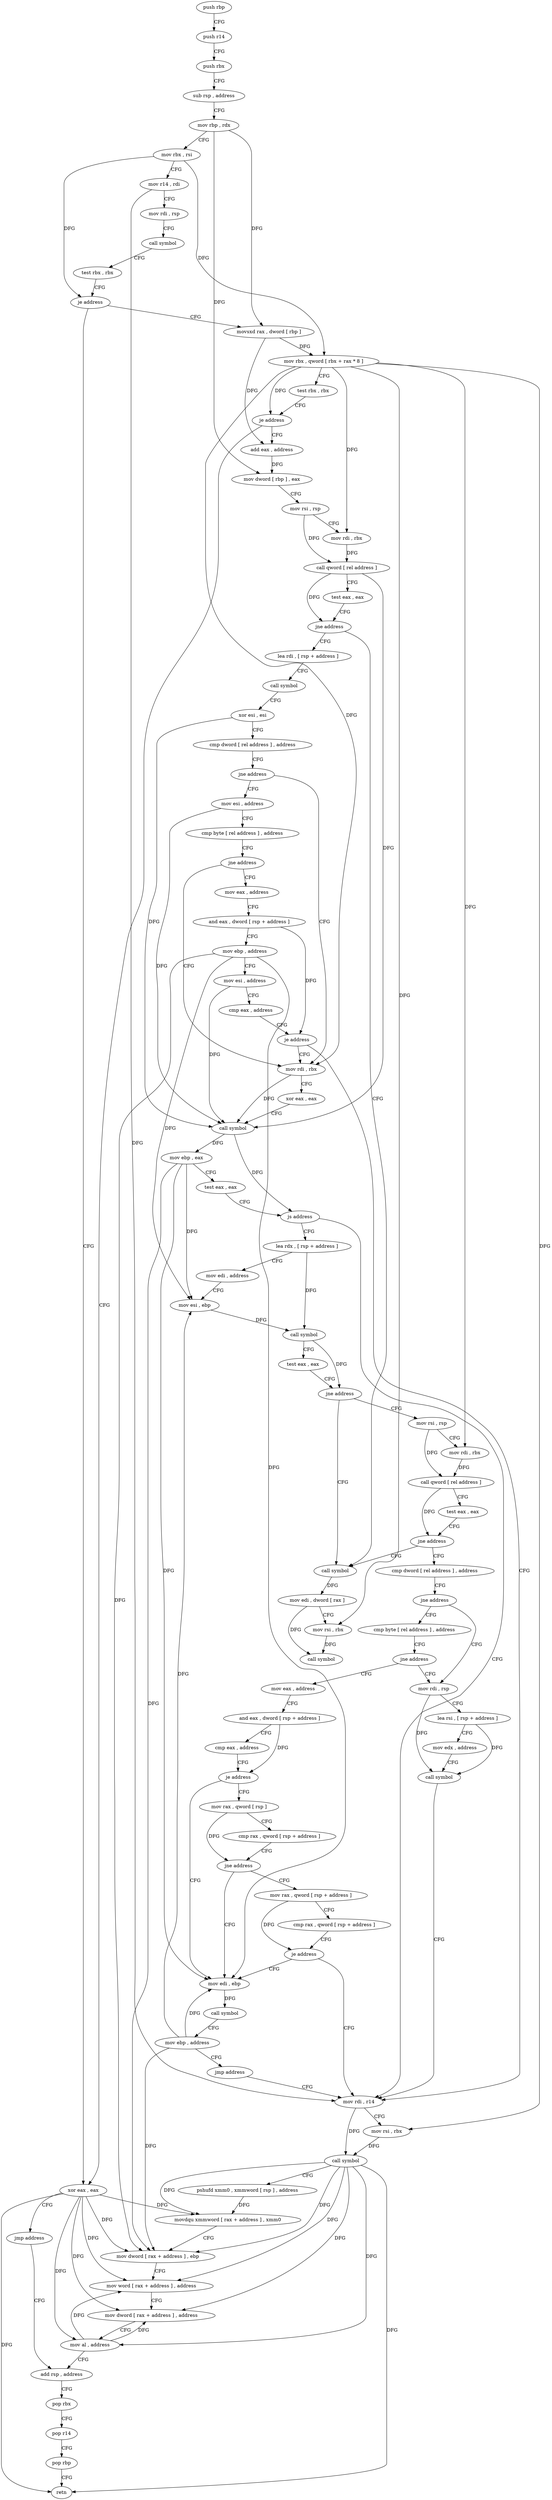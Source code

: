 digraph "func" {
"4248208" [label = "push rbp" ]
"4248209" [label = "push r14" ]
"4248211" [label = "push rbx" ]
"4248212" [label = "sub rsp , address" ]
"4248219" [label = "mov rbp , rdx" ]
"4248222" [label = "mov rbx , rsi" ]
"4248225" [label = "mov r14 , rdi" ]
"4248228" [label = "mov rdi , rsp" ]
"4248231" [label = "call symbol" ]
"4248236" [label = "test rbx , rbx" ]
"4248239" [label = "je address" ]
"4248501" [label = "xor eax , eax" ]
"4248245" [label = "movsxd rax , dword [ rbp ]" ]
"4248503" [label = "jmp address" ]
"4248566" [label = "add rsp , address" ]
"4248249" [label = "mov rbx , qword [ rbx + rax * 8 ]" ]
"4248253" [label = "test rbx , rbx" ]
"4248256" [label = "je address" ]
"4248262" [label = "add eax , address" ]
"4248573" [label = "pop rbx" ]
"4248574" [label = "pop r14" ]
"4248576" [label = "pop rbp" ]
"4248577" [label = "retn" ]
"4248265" [label = "mov dword [ rbp ] , eax" ]
"4248268" [label = "mov rsi , rsp" ]
"4248271" [label = "mov rdi , rbx" ]
"4248274" [label = "call qword [ rel address ]" ]
"4248280" [label = "test eax , eax" ]
"4248282" [label = "jne address" ]
"4248578" [label = "call symbol" ]
"4248288" [label = "lea rdi , [ rsp + address ]" ]
"4248583" [label = "mov edi , dword [ rax ]" ]
"4248585" [label = "mov rsi , rbx" ]
"4248588" [label = "call symbol" ]
"4248296" [label = "call symbol" ]
"4248301" [label = "xor esi , esi" ]
"4248303" [label = "cmp dword [ rel address ] , address" ]
"4248310" [label = "jne address" ]
"4248356" [label = "mov rdi , rbx" ]
"4248312" [label = "mov esi , address" ]
"4248359" [label = "xor eax , eax" ]
"4248361" [label = "call symbol" ]
"4248366" [label = "mov ebp , eax" ]
"4248368" [label = "test eax , eax" ]
"4248370" [label = "js address" ]
"4248526" [label = "mov rdi , r14" ]
"4248376" [label = "lea rdx , [ rsp + address ]" ]
"4248317" [label = "cmp byte [ rel address ] , address" ]
"4248324" [label = "jne address" ]
"4248326" [label = "mov eax , address" ]
"4248529" [label = "mov rsi , rbx" ]
"4248532" [label = "call symbol" ]
"4248537" [label = "pshufd xmm0 , xmmword [ rsp ] , address" ]
"4248543" [label = "movdqu xmmword [ rax + address ] , xmm0" ]
"4248548" [label = "mov dword [ rax + address ] , ebp" ]
"4248551" [label = "mov word [ rax + address ] , address" ]
"4248557" [label = "mov dword [ rax + address ] , address" ]
"4248564" [label = "mov al , address" ]
"4248384" [label = "mov edi , address" ]
"4248389" [label = "mov esi , ebp" ]
"4248391" [label = "call symbol" ]
"4248396" [label = "test eax , eax" ]
"4248398" [label = "jne address" ]
"4248404" [label = "mov rsi , rsp" ]
"4248331" [label = "and eax , dword [ rsp + address ]" ]
"4248335" [label = "mov ebp , address" ]
"4248340" [label = "mov esi , address" ]
"4248345" [label = "cmp eax , address" ]
"4248350" [label = "je address" ]
"4248407" [label = "mov rdi , rbx" ]
"4248410" [label = "call qword [ rel address ]" ]
"4248416" [label = "test eax , eax" ]
"4248418" [label = "jne address" ]
"4248424" [label = "cmp dword [ rel address ] , address" ]
"4248431" [label = "jne address" ]
"4248505" [label = "mov rdi , rsp" ]
"4248433" [label = "cmp byte [ rel address ] , address" ]
"4248508" [label = "lea rsi , [ rsp + address ]" ]
"4248516" [label = "mov edx , address" ]
"4248521" [label = "call symbol" ]
"4248440" [label = "jne address" ]
"4248442" [label = "mov eax , address" ]
"4248447" [label = "and eax , dword [ rsp + address ]" ]
"4248451" [label = "cmp eax , address" ]
"4248456" [label = "je address" ]
"4248487" [label = "mov edi , ebp" ]
"4248458" [label = "mov rax , qword [ rsp ]" ]
"4248489" [label = "call symbol" ]
"4248494" [label = "mov ebp , address" ]
"4248499" [label = "jmp address" ]
"4248462" [label = "cmp rax , qword [ rsp + address ]" ]
"4248470" [label = "jne address" ]
"4248472" [label = "mov rax , qword [ rsp + address ]" ]
"4248477" [label = "cmp rax , qword [ rsp + address ]" ]
"4248485" [label = "je address" ]
"4248208" -> "4248209" [ label = "CFG" ]
"4248209" -> "4248211" [ label = "CFG" ]
"4248211" -> "4248212" [ label = "CFG" ]
"4248212" -> "4248219" [ label = "CFG" ]
"4248219" -> "4248222" [ label = "CFG" ]
"4248219" -> "4248245" [ label = "DFG" ]
"4248219" -> "4248265" [ label = "DFG" ]
"4248222" -> "4248225" [ label = "CFG" ]
"4248222" -> "4248239" [ label = "DFG" ]
"4248222" -> "4248249" [ label = "DFG" ]
"4248225" -> "4248228" [ label = "CFG" ]
"4248225" -> "4248526" [ label = "DFG" ]
"4248228" -> "4248231" [ label = "CFG" ]
"4248231" -> "4248236" [ label = "CFG" ]
"4248236" -> "4248239" [ label = "CFG" ]
"4248239" -> "4248501" [ label = "CFG" ]
"4248239" -> "4248245" [ label = "CFG" ]
"4248501" -> "4248503" [ label = "CFG" ]
"4248501" -> "4248577" [ label = "DFG" ]
"4248501" -> "4248543" [ label = "DFG" ]
"4248501" -> "4248548" [ label = "DFG" ]
"4248501" -> "4248551" [ label = "DFG" ]
"4248501" -> "4248557" [ label = "DFG" ]
"4248501" -> "4248564" [ label = "DFG" ]
"4248245" -> "4248249" [ label = "DFG" ]
"4248245" -> "4248262" [ label = "DFG" ]
"4248503" -> "4248566" [ label = "CFG" ]
"4248566" -> "4248573" [ label = "CFG" ]
"4248249" -> "4248253" [ label = "CFG" ]
"4248249" -> "4248256" [ label = "DFG" ]
"4248249" -> "4248271" [ label = "DFG" ]
"4248249" -> "4248585" [ label = "DFG" ]
"4248249" -> "4248356" [ label = "DFG" ]
"4248249" -> "4248529" [ label = "DFG" ]
"4248249" -> "4248407" [ label = "DFG" ]
"4248253" -> "4248256" [ label = "CFG" ]
"4248256" -> "4248501" [ label = "CFG" ]
"4248256" -> "4248262" [ label = "CFG" ]
"4248262" -> "4248265" [ label = "DFG" ]
"4248573" -> "4248574" [ label = "CFG" ]
"4248574" -> "4248576" [ label = "CFG" ]
"4248576" -> "4248577" [ label = "CFG" ]
"4248265" -> "4248268" [ label = "CFG" ]
"4248268" -> "4248271" [ label = "CFG" ]
"4248268" -> "4248274" [ label = "DFG" ]
"4248271" -> "4248274" [ label = "DFG" ]
"4248274" -> "4248280" [ label = "CFG" ]
"4248274" -> "4248282" [ label = "DFG" ]
"4248274" -> "4248361" [ label = "DFG" ]
"4248280" -> "4248282" [ label = "CFG" ]
"4248282" -> "4248578" [ label = "CFG" ]
"4248282" -> "4248288" [ label = "CFG" ]
"4248578" -> "4248583" [ label = "DFG" ]
"4248288" -> "4248296" [ label = "CFG" ]
"4248583" -> "4248585" [ label = "CFG" ]
"4248583" -> "4248588" [ label = "DFG" ]
"4248585" -> "4248588" [ label = "DFG" ]
"4248296" -> "4248301" [ label = "CFG" ]
"4248301" -> "4248303" [ label = "CFG" ]
"4248301" -> "4248361" [ label = "DFG" ]
"4248303" -> "4248310" [ label = "CFG" ]
"4248310" -> "4248356" [ label = "CFG" ]
"4248310" -> "4248312" [ label = "CFG" ]
"4248356" -> "4248359" [ label = "CFG" ]
"4248356" -> "4248361" [ label = "DFG" ]
"4248312" -> "4248317" [ label = "CFG" ]
"4248312" -> "4248361" [ label = "DFG" ]
"4248359" -> "4248361" [ label = "CFG" ]
"4248361" -> "4248366" [ label = "DFG" ]
"4248361" -> "4248370" [ label = "DFG" ]
"4248366" -> "4248368" [ label = "CFG" ]
"4248366" -> "4248548" [ label = "DFG" ]
"4248366" -> "4248389" [ label = "DFG" ]
"4248366" -> "4248487" [ label = "DFG" ]
"4248368" -> "4248370" [ label = "CFG" ]
"4248370" -> "4248526" [ label = "CFG" ]
"4248370" -> "4248376" [ label = "CFG" ]
"4248526" -> "4248529" [ label = "CFG" ]
"4248526" -> "4248532" [ label = "DFG" ]
"4248376" -> "4248384" [ label = "CFG" ]
"4248376" -> "4248391" [ label = "DFG" ]
"4248317" -> "4248324" [ label = "CFG" ]
"4248324" -> "4248356" [ label = "CFG" ]
"4248324" -> "4248326" [ label = "CFG" ]
"4248326" -> "4248331" [ label = "CFG" ]
"4248529" -> "4248532" [ label = "DFG" ]
"4248532" -> "4248537" [ label = "CFG" ]
"4248532" -> "4248577" [ label = "DFG" ]
"4248532" -> "4248543" [ label = "DFG" ]
"4248532" -> "4248548" [ label = "DFG" ]
"4248532" -> "4248551" [ label = "DFG" ]
"4248532" -> "4248557" [ label = "DFG" ]
"4248532" -> "4248564" [ label = "DFG" ]
"4248537" -> "4248543" [ label = "DFG" ]
"4248543" -> "4248548" [ label = "CFG" ]
"4248548" -> "4248551" [ label = "CFG" ]
"4248551" -> "4248557" [ label = "CFG" ]
"4248557" -> "4248564" [ label = "CFG" ]
"4248564" -> "4248566" [ label = "CFG" ]
"4248564" -> "4248551" [ label = "DFG" ]
"4248564" -> "4248557" [ label = "DFG" ]
"4248384" -> "4248389" [ label = "CFG" ]
"4248389" -> "4248391" [ label = "DFG" ]
"4248391" -> "4248396" [ label = "CFG" ]
"4248391" -> "4248398" [ label = "DFG" ]
"4248396" -> "4248398" [ label = "CFG" ]
"4248398" -> "4248578" [ label = "CFG" ]
"4248398" -> "4248404" [ label = "CFG" ]
"4248404" -> "4248407" [ label = "CFG" ]
"4248404" -> "4248410" [ label = "DFG" ]
"4248331" -> "4248335" [ label = "CFG" ]
"4248331" -> "4248350" [ label = "DFG" ]
"4248335" -> "4248340" [ label = "CFG" ]
"4248335" -> "4248548" [ label = "DFG" ]
"4248335" -> "4248389" [ label = "DFG" ]
"4248335" -> "4248487" [ label = "DFG" ]
"4248340" -> "4248345" [ label = "CFG" ]
"4248340" -> "4248361" [ label = "DFG" ]
"4248345" -> "4248350" [ label = "CFG" ]
"4248350" -> "4248526" [ label = "CFG" ]
"4248350" -> "4248356" [ label = "CFG" ]
"4248407" -> "4248410" [ label = "DFG" ]
"4248410" -> "4248416" [ label = "CFG" ]
"4248410" -> "4248418" [ label = "DFG" ]
"4248416" -> "4248418" [ label = "CFG" ]
"4248418" -> "4248578" [ label = "CFG" ]
"4248418" -> "4248424" [ label = "CFG" ]
"4248424" -> "4248431" [ label = "CFG" ]
"4248431" -> "4248505" [ label = "CFG" ]
"4248431" -> "4248433" [ label = "CFG" ]
"4248505" -> "4248508" [ label = "CFG" ]
"4248505" -> "4248521" [ label = "DFG" ]
"4248433" -> "4248440" [ label = "CFG" ]
"4248508" -> "4248516" [ label = "CFG" ]
"4248508" -> "4248521" [ label = "DFG" ]
"4248516" -> "4248521" [ label = "CFG" ]
"4248521" -> "4248526" [ label = "CFG" ]
"4248440" -> "4248505" [ label = "CFG" ]
"4248440" -> "4248442" [ label = "CFG" ]
"4248442" -> "4248447" [ label = "CFG" ]
"4248447" -> "4248451" [ label = "CFG" ]
"4248447" -> "4248456" [ label = "DFG" ]
"4248451" -> "4248456" [ label = "CFG" ]
"4248456" -> "4248487" [ label = "CFG" ]
"4248456" -> "4248458" [ label = "CFG" ]
"4248487" -> "4248489" [ label = "DFG" ]
"4248458" -> "4248462" [ label = "CFG" ]
"4248458" -> "4248470" [ label = "DFG" ]
"4248489" -> "4248494" [ label = "CFG" ]
"4248494" -> "4248499" [ label = "CFG" ]
"4248494" -> "4248548" [ label = "DFG" ]
"4248494" -> "4248389" [ label = "DFG" ]
"4248494" -> "4248487" [ label = "DFG" ]
"4248499" -> "4248526" [ label = "CFG" ]
"4248462" -> "4248470" [ label = "CFG" ]
"4248470" -> "4248487" [ label = "CFG" ]
"4248470" -> "4248472" [ label = "CFG" ]
"4248472" -> "4248477" [ label = "CFG" ]
"4248472" -> "4248485" [ label = "DFG" ]
"4248477" -> "4248485" [ label = "CFG" ]
"4248485" -> "4248526" [ label = "CFG" ]
"4248485" -> "4248487" [ label = "CFG" ]
}
